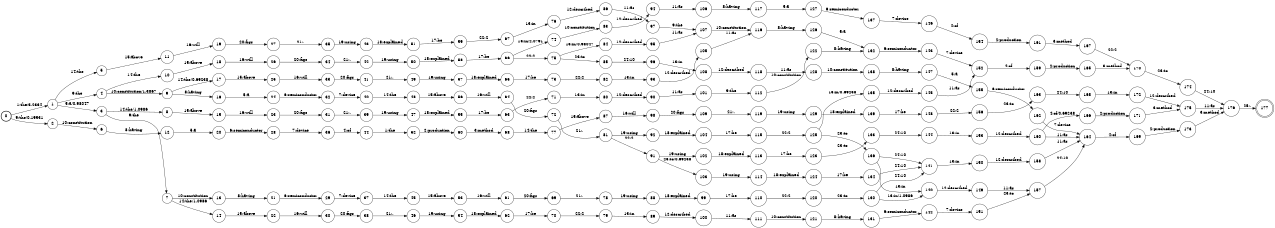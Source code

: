 digraph FST {
rankdir = LR;
size = "8.5,11";
label = "";
center = 1;
orientation = Portrait;
ranksep = "0.4";
nodesep = "0.25";
0 [label = "0", shape = circle, style = bold, fontsize = 14]
	0 -> 1 [label = "1:the/3.2334", fontsize = 14];
	0 -> 2 [label = "9:the/0.19531", fontsize = 14];
1 [label = "1", shape = circle, style = solid, fontsize = 14]
	1 -> 4 [label = "9:the", fontsize = 14];
	1 -> 5 [label = "14:the", fontsize = 14];
	1 -> 3 [label = "5:a/0.98047", fontsize = 14];
2 [label = "2", shape = circle, style = solid, fontsize = 14]
	2 -> 6 [label = "10:constitution", fontsize = 14];
3 [label = "3", shape = circle, style = solid, fontsize = 14]
	3 -> 7 [label = "9:the", fontsize = 14];
	3 -> 8 [label = "14:the/1.0986", fontsize = 14];
4 [label = "4", shape = circle, style = solid, fontsize = 14]
	4 -> 10 [label = "14:the", fontsize = 14];
	4 -> 9 [label = "10:constitution/1.3867", fontsize = 14];
5 [label = "5", shape = circle, style = solid, fontsize = 14]
	5 -> 11 [label = "15:above", fontsize = 14];
6 [label = "6", shape = circle, style = solid, fontsize = 14]
	6 -> 12 [label = "8:having", fontsize = 14];
7 [label = "7", shape = circle, style = solid, fontsize = 14]
	7 -> 14 [label = "14:the/1.0986", fontsize = 14];
	7 -> 13 [label = "10:constitution", fontsize = 14];
8 [label = "8", shape = circle, style = solid, fontsize = 14]
	8 -> 15 [label = "15:above", fontsize = 14];
9 [label = "9", shape = circle, style = solid, fontsize = 14]
	9 -> 17 [label = "14:the/0.69238", fontsize = 14];
	9 -> 16 [label = "8:having", fontsize = 14];
10 [label = "10", shape = circle, style = solid, fontsize = 14]
	10 -> 18 [label = "15:above", fontsize = 14];
11 [label = "11", shape = circle, style = solid, fontsize = 14]
	11 -> 19 [label = "16:will", fontsize = 14];
12 [label = "12", shape = circle, style = solid, fontsize = 14]
	12 -> 20 [label = "5:a", fontsize = 14];
13 [label = "13", shape = circle, style = solid, fontsize = 14]
	13 -> 21 [label = "8:having", fontsize = 14];
14 [label = "14", shape = circle, style = solid, fontsize = 14]
	14 -> 22 [label = "15:above", fontsize = 14];
15 [label = "15", shape = circle, style = solid, fontsize = 14]
	15 -> 23 [label = "16:will", fontsize = 14];
16 [label = "16", shape = circle, style = solid, fontsize = 14]
	16 -> 24 [label = "5:a", fontsize = 14];
17 [label = "17", shape = circle, style = solid, fontsize = 14]
	17 -> 25 [label = "15:above", fontsize = 14];
18 [label = "18", shape = circle, style = solid, fontsize = 14]
	18 -> 26 [label = "16:will", fontsize = 14];
19 [label = "19", shape = circle, style = solid, fontsize = 14]
	19 -> 27 [label = "20:figs", fontsize = 14];
20 [label = "20", shape = circle, style = solid, fontsize = 14]
	20 -> 28 [label = "6:semiconductor", fontsize = 14];
21 [label = "21", shape = circle, style = solid, fontsize = 14]
	21 -> 29 [label = "6:semiconductor", fontsize = 14];
22 [label = "22", shape = circle, style = solid, fontsize = 14]
	22 -> 30 [label = "16:will", fontsize = 14];
23 [label = "23", shape = circle, style = solid, fontsize = 14]
	23 -> 31 [label = "20:figs", fontsize = 14];
24 [label = "24", shape = circle, style = solid, fontsize = 14]
	24 -> 32 [label = "6:semiconductor", fontsize = 14];
25 [label = "25", shape = circle, style = solid, fontsize = 14]
	25 -> 33 [label = "16:will", fontsize = 14];
26 [label = "26", shape = circle, style = solid, fontsize = 14]
	26 -> 34 [label = "20:figs", fontsize = 14];
27 [label = "27", shape = circle, style = solid, fontsize = 14]
	27 -> 35 [label = "21:.", fontsize = 14];
28 [label = "28", shape = circle, style = solid, fontsize = 14]
	28 -> 36 [label = "7:device", fontsize = 14];
29 [label = "29", shape = circle, style = solid, fontsize = 14]
	29 -> 37 [label = "7:device", fontsize = 14];
30 [label = "30", shape = circle, style = solid, fontsize = 14]
	30 -> 38 [label = "20:figs", fontsize = 14];
31 [label = "31", shape = circle, style = solid, fontsize = 14]
	31 -> 39 [label = "21:.", fontsize = 14];
32 [label = "32", shape = circle, style = solid, fontsize = 14]
	32 -> 40 [label = "7:device", fontsize = 14];
33 [label = "33", shape = circle, style = solid, fontsize = 14]
	33 -> 41 [label = "20:figs", fontsize = 14];
34 [label = "34", shape = circle, style = solid, fontsize = 14]
	34 -> 42 [label = "21:.", fontsize = 14];
35 [label = "35", shape = circle, style = solid, fontsize = 14]
	35 -> 43 [label = "19:using", fontsize = 14];
36 [label = "36", shape = circle, style = solid, fontsize = 14]
	36 -> 44 [label = "4:of", fontsize = 14];
37 [label = "37", shape = circle, style = solid, fontsize = 14]
	37 -> 45 [label = "14:the", fontsize = 14];
38 [label = "38", shape = circle, style = solid, fontsize = 14]
	38 -> 46 [label = "21:.", fontsize = 14];
39 [label = "39", shape = circle, style = solid, fontsize = 14]
	39 -> 47 [label = "19:using", fontsize = 14];
40 [label = "40", shape = circle, style = solid, fontsize = 14]
	40 -> 48 [label = "14:the", fontsize = 14];
41 [label = "41", shape = circle, style = solid, fontsize = 14]
	41 -> 49 [label = "21:.", fontsize = 14];
42 [label = "42", shape = circle, style = solid, fontsize = 14]
	42 -> 50 [label = "19:using", fontsize = 14];
43 [label = "43", shape = circle, style = solid, fontsize = 14]
	43 -> 51 [label = "18:explained", fontsize = 14];
44 [label = "44", shape = circle, style = solid, fontsize = 14]
	44 -> 52 [label = "1:the", fontsize = 14];
45 [label = "45", shape = circle, style = solid, fontsize = 14]
	45 -> 53 [label = "15:above", fontsize = 14];
46 [label = "46", shape = circle, style = solid, fontsize = 14]
	46 -> 54 [label = "19:using", fontsize = 14];
47 [label = "47", shape = circle, style = solid, fontsize = 14]
	47 -> 55 [label = "18:explained", fontsize = 14];
48 [label = "48", shape = circle, style = solid, fontsize = 14]
	48 -> 56 [label = "15:above", fontsize = 14];
49 [label = "49", shape = circle, style = solid, fontsize = 14]
	49 -> 57 [label = "19:using", fontsize = 14];
50 [label = "50", shape = circle, style = solid, fontsize = 14]
	50 -> 58 [label = "18:explained", fontsize = 14];
51 [label = "51", shape = circle, style = solid, fontsize = 14]
	51 -> 59 [label = "17:be", fontsize = 14];
52 [label = "52", shape = circle, style = solid, fontsize = 14]
	52 -> 60 [label = "2:production", fontsize = 14];
53 [label = "53", shape = circle, style = solid, fontsize = 14]
	53 -> 61 [label = "16:will", fontsize = 14];
54 [label = "54", shape = circle, style = solid, fontsize = 14]
	54 -> 62 [label = "18:explained", fontsize = 14];
55 [label = "55", shape = circle, style = solid, fontsize = 14]
	55 -> 63 [label = "17:be", fontsize = 14];
56 [label = "56", shape = circle, style = solid, fontsize = 14]
	56 -> 64 [label = "16:will", fontsize = 14];
57 [label = "57", shape = circle, style = solid, fontsize = 14]
	57 -> 65 [label = "18:explained", fontsize = 14];
58 [label = "58", shape = circle, style = solid, fontsize = 14]
	58 -> 66 [label = "17:be", fontsize = 14];
59 [label = "59", shape = circle, style = solid, fontsize = 14]
	59 -> 67 [label = "22:2", fontsize = 14];
60 [label = "60", shape = circle, style = solid, fontsize = 14]
	60 -> 68 [label = "3:method", fontsize = 14];
61 [label = "61", shape = circle, style = solid, fontsize = 14]
	61 -> 69 [label = "20:figs", fontsize = 14];
62 [label = "62", shape = circle, style = solid, fontsize = 14]
	62 -> 70 [label = "17:be", fontsize = 14];
63 [label = "63", shape = circle, style = solid, fontsize = 14]
	63 -> 71 [label = "22:2", fontsize = 14];
64 [label = "64", shape = circle, style = solid, fontsize = 14]
	64 -> 72 [label = "20:figs", fontsize = 14];
65 [label = "65", shape = circle, style = solid, fontsize = 14]
	65 -> 73 [label = "17:be", fontsize = 14];
66 [label = "66", shape = circle, style = solid, fontsize = 14]
	66 -> 74 [label = "13:in/2.0791", fontsize = 14];
	66 -> 75 [label = "22:2", fontsize = 14];
67 [label = "67", shape = circle, style = solid, fontsize = 14]
	67 -> 76 [label = "13:in", fontsize = 14];
68 [label = "68", shape = circle, style = solid, fontsize = 14]
	68 -> 77 [label = "14:the", fontsize = 14];
69 [label = "69", shape = circle, style = solid, fontsize = 14]
	69 -> 78 [label = "21:.", fontsize = 14];
70 [label = "70", shape = circle, style = solid, fontsize = 14]
	70 -> 79 [label = "22:2", fontsize = 14];
71 [label = "71", shape = circle, style = solid, fontsize = 14]
	71 -> 80 [label = "13:in", fontsize = 14];
72 [label = "72", shape = circle, style = solid, fontsize = 14]
	72 -> 81 [label = "21:.", fontsize = 14];
73 [label = "73", shape = circle, style = solid, fontsize = 14]
	73 -> 82 [label = "22:2", fontsize = 14];
74 [label = "74", shape = circle, style = solid, fontsize = 14]
	74 -> 83 [label = "10:constitution", fontsize = 14];
75 [label = "75", shape = circle, style = solid, fontsize = 14]
	75 -> 84 [label = "13:in/0.98047", fontsize = 14];
	75 -> 85 [label = "23:to", fontsize = 14];
76 [label = "76", shape = circle, style = solid, fontsize = 14]
	76 -> 86 [label = "12:described", fontsize = 14];
77 [label = "77", shape = circle, style = solid, fontsize = 14]
	77 -> 87 [label = "15:above", fontsize = 14];
78 [label = "78", shape = circle, style = solid, fontsize = 14]
	78 -> 88 [label = "19:using", fontsize = 14];
79 [label = "79", shape = circle, style = solid, fontsize = 14]
	79 -> 89 [label = "13:in", fontsize = 14];
80 [label = "80", shape = circle, style = solid, fontsize = 14]
	80 -> 90 [label = "12:described", fontsize = 14];
81 [label = "81", shape = circle, style = solid, fontsize = 14]
	81 -> 92 [label = "19:using", fontsize = 14];
	81 -> 91 [label = "22:2", fontsize = 14];
82 [label = "82", shape = circle, style = solid, fontsize = 14]
	82 -> 93 [label = "13:in", fontsize = 14];
83 [label = "83", shape = circle, style = solid, fontsize = 14]
	83 -> 94 [label = "12:described", fontsize = 14];
84 [label = "84", shape = circle, style = solid, fontsize = 14]
	84 -> 95 [label = "12:described", fontsize = 14];
85 [label = "85", shape = circle, style = solid, fontsize = 14]
	85 -> 96 [label = "24:10", fontsize = 14];
86 [label = "86", shape = circle, style = solid, fontsize = 14]
	86 -> 97 [label = "11:as", fontsize = 14];
87 [label = "87", shape = circle, style = solid, fontsize = 14]
	87 -> 98 [label = "16:will", fontsize = 14];
88 [label = "88", shape = circle, style = solid, fontsize = 14]
	88 -> 99 [label = "18:explained", fontsize = 14];
89 [label = "89", shape = circle, style = solid, fontsize = 14]
	89 -> 100 [label = "12:described", fontsize = 14];
90 [label = "90", shape = circle, style = solid, fontsize = 14]
	90 -> 101 [label = "11:as", fontsize = 14];
91 [label = "91", shape = circle, style = solid, fontsize = 14]
	91 -> 102 [label = "19:using", fontsize = 14];
	91 -> 103 [label = "23:to/0.69238", fontsize = 14];
92 [label = "92", shape = circle, style = solid, fontsize = 14]
	92 -> 104 [label = "18:explained", fontsize = 14];
93 [label = "93", shape = circle, style = solid, fontsize = 14]
	93 -> 105 [label = "12:described", fontsize = 14];
94 [label = "94", shape = circle, style = solid, fontsize = 14]
	94 -> 106 [label = "11:as", fontsize = 14];
95 [label = "95", shape = circle, style = solid, fontsize = 14]
	95 -> 107 [label = "11:as", fontsize = 14];
96 [label = "96", shape = circle, style = solid, fontsize = 14]
	96 -> 108 [label = "13:in", fontsize = 14];
97 [label = "97", shape = circle, style = solid, fontsize = 14]
	97 -> 107 [label = "9:the", fontsize = 14];
98 [label = "98", shape = circle, style = solid, fontsize = 14]
	98 -> 109 [label = "20:figs", fontsize = 14];
99 [label = "99", shape = circle, style = solid, fontsize = 14]
	99 -> 110 [label = "17:be", fontsize = 14];
100 [label = "100", shape = circle, style = solid, fontsize = 14]
	100 -> 111 [label = "11:as", fontsize = 14];
101 [label = "101", shape = circle, style = solid, fontsize = 14]
	101 -> 112 [label = "9:the", fontsize = 14];
102 [label = "102", shape = circle, style = solid, fontsize = 14]
	102 -> 113 [label = "18:explained", fontsize = 14];
103 [label = "103", shape = circle, style = solid, fontsize = 14]
	103 -> 114 [label = "19:using", fontsize = 14];
104 [label = "104", shape = circle, style = solid, fontsize = 14]
	104 -> 115 [label = "17:be", fontsize = 14];
105 [label = "105", shape = circle, style = solid, fontsize = 14]
	105 -> 116 [label = "11:as", fontsize = 14];
106 [label = "106", shape = circle, style = solid, fontsize = 14]
	106 -> 117 [label = "8:having", fontsize = 14];
107 [label = "107", shape = circle, style = solid, fontsize = 14]
	107 -> 116 [label = "10:constitution", fontsize = 14];
108 [label = "108", shape = circle, style = solid, fontsize = 14]
	108 -> 118 [label = "12:described", fontsize = 14];
109 [label = "109", shape = circle, style = solid, fontsize = 14]
	109 -> 119 [label = "21:.", fontsize = 14];
110 [label = "110", shape = circle, style = solid, fontsize = 14]
	110 -> 120 [label = "22:2", fontsize = 14];
111 [label = "111", shape = circle, style = solid, fontsize = 14]
	111 -> 121 [label = "10:constitution", fontsize = 14];
112 [label = "112", shape = circle, style = solid, fontsize = 14]
	112 -> 122 [label = "10:constitution", fontsize = 14];
113 [label = "113", shape = circle, style = solid, fontsize = 14]
	113 -> 123 [label = "17:be", fontsize = 14];
114 [label = "114", shape = circle, style = solid, fontsize = 14]
	114 -> 124 [label = "18:explained", fontsize = 14];
115 [label = "115", shape = circle, style = solid, fontsize = 14]
	115 -> 125 [label = "22:2", fontsize = 14];
116 [label = "116", shape = circle, style = solid, fontsize = 14]
	116 -> 126 [label = "8:having", fontsize = 14];
117 [label = "117", shape = circle, style = solid, fontsize = 14]
	117 -> 127 [label = "5:a", fontsize = 14];
118 [label = "118", shape = circle, style = solid, fontsize = 14]
	118 -> 128 [label = "11:as", fontsize = 14];
119 [label = "119", shape = circle, style = solid, fontsize = 14]
	119 -> 129 [label = "19:using", fontsize = 14];
120 [label = "120", shape = circle, style = solid, fontsize = 14]
	120 -> 130 [label = "23:to", fontsize = 14];
121 [label = "121", shape = circle, style = solid, fontsize = 14]
	121 -> 131 [label = "8:having", fontsize = 14];
122 [label = "122", shape = circle, style = solid, fontsize = 14]
	122 -> 132 [label = "8:having", fontsize = 14];
123 [label = "123", shape = circle, style = solid, fontsize = 14]
	123 -> 133 [label = "23:to", fontsize = 14];
124 [label = "124", shape = circle, style = solid, fontsize = 14]
	124 -> 134 [label = "17:be", fontsize = 14];
125 [label = "125", shape = circle, style = solid, fontsize = 14]
	125 -> 135 [label = "13:in/0.69238", fontsize = 14];
	125 -> 136 [label = "23:to", fontsize = 14];
126 [label = "126", shape = circle, style = solid, fontsize = 14]
	126 -> 132 [label = "5:a", fontsize = 14];
127 [label = "127", shape = circle, style = solid, fontsize = 14]
	127 -> 137 [label = "6:semiconductor", fontsize = 14];
128 [label = "128", shape = circle, style = solid, fontsize = 14]
	128 -> 138 [label = "10:constitution", fontsize = 14];
129 [label = "129", shape = circle, style = solid, fontsize = 14]
	129 -> 139 [label = "18:explained", fontsize = 14];
130 [label = "130", shape = circle, style = solid, fontsize = 14]
	130 -> 140 [label = "13:in/1.0986", fontsize = 14];
	130 -> 141 [label = "24:10", fontsize = 14];
131 [label = "131", shape = circle, style = solid, fontsize = 14]
	131 -> 142 [label = "6:semiconductor", fontsize = 14];
132 [label = "132", shape = circle, style = solid, fontsize = 14]
	132 -> 143 [label = "6:semiconductor", fontsize = 14];
133 [label = "133", shape = circle, style = solid, fontsize = 14]
	133 -> 144 [label = "24:10", fontsize = 14];
134 [label = "134", shape = circle, style = solid, fontsize = 14]
	134 -> 141 [label = "24:10", fontsize = 14];
135 [label = "135", shape = circle, style = solid, fontsize = 14]
	135 -> 145 [label = "12:described", fontsize = 14];
136 [label = "136", shape = circle, style = solid, fontsize = 14]
	136 -> 140 [label = "13:in", fontsize = 14];
	136 -> 141 [label = "24:10", fontsize = 14];
137 [label = "137", shape = circle, style = solid, fontsize = 14]
	137 -> 146 [label = "7:device", fontsize = 14];
138 [label = "138", shape = circle, style = solid, fontsize = 14]
	138 -> 147 [label = "8:having", fontsize = 14];
139 [label = "139", shape = circle, style = solid, fontsize = 14]
	139 -> 148 [label = "17:be", fontsize = 14];
140 [label = "140", shape = circle, style = solid, fontsize = 14]
	140 -> 149 [label = "12:described", fontsize = 14];
141 [label = "141", shape = circle, style = solid, fontsize = 14]
	141 -> 150 [label = "13:in", fontsize = 14];
142 [label = "142", shape = circle, style = solid, fontsize = 14]
	142 -> 151 [label = "7:device", fontsize = 14];
143 [label = "143", shape = circle, style = solid, fontsize = 14]
	143 -> 152 [label = "7:device", fontsize = 14];
144 [label = "144", shape = circle, style = solid, fontsize = 14]
	144 -> 153 [label = "13:in", fontsize = 14];
145 [label = "145", shape = circle, style = solid, fontsize = 14]
	145 -> 152 [label = "11:as", fontsize = 14];
146 [label = "146", shape = circle, style = solid, fontsize = 14]
	146 -> 154 [label = "4:of", fontsize = 14];
147 [label = "147", shape = circle, style = solid, fontsize = 14]
	147 -> 155 [label = "5:a", fontsize = 14];
148 [label = "148", shape = circle, style = solid, fontsize = 14]
	148 -> 156 [label = "22:2", fontsize = 14];
149 [label = "149", shape = circle, style = solid, fontsize = 14]
	149 -> 157 [label = "11:as", fontsize = 14];
150 [label = "150", shape = circle, style = solid, fontsize = 14]
	150 -> 158 [label = "12:described", fontsize = 14];
151 [label = "151", shape = circle, style = solid, fontsize = 14]
	151 -> 157 [label = "23:to", fontsize = 14];
152 [label = "152", shape = circle, style = solid, fontsize = 14]
	152 -> 159 [label = "4:of", fontsize = 14];
153 [label = "153", shape = circle, style = solid, fontsize = 14]
	153 -> 160 [label = "12:described", fontsize = 14];
154 [label = "154", shape = circle, style = solid, fontsize = 14]
	154 -> 161 [label = "2:production", fontsize = 14];
155 [label = "155", shape = circle, style = solid, fontsize = 14]
	155 -> 162 [label = "6:semiconductor", fontsize = 14];
156 [label = "156", shape = circle, style = solid, fontsize = 14]
	156 -> 163 [label = "23:to", fontsize = 14];
157 [label = "157", shape = circle, style = solid, fontsize = 14]
	157 -> 164 [label = "24:10", fontsize = 14];
158 [label = "158", shape = circle, style = solid, fontsize = 14]
	158 -> 164 [label = "11:as", fontsize = 14];
159 [label = "159", shape = circle, style = solid, fontsize = 14]
	159 -> 165 [label = "2:production", fontsize = 14];
160 [label = "160", shape = circle, style = solid, fontsize = 14]
	160 -> 166 [label = "4:of/0.69238", fontsize = 14];
	160 -> 164 [label = "11:as", fontsize = 14];
161 [label = "161", shape = circle, style = solid, fontsize = 14]
	161 -> 167 [label = "3:method", fontsize = 14];
162 [label = "162", shape = circle, style = solid, fontsize = 14]
	162 -> 164 [label = "7:device", fontsize = 14];
163 [label = "163", shape = circle, style = solid, fontsize = 14]
	163 -> 168 [label = "24:10", fontsize = 14];
164 [label = "164", shape = circle, style = solid, fontsize = 14]
	164 -> 169 [label = "4:of", fontsize = 14];
165 [label = "165", shape = circle, style = solid, fontsize = 14]
	165 -> 170 [label = "3:method", fontsize = 14];
166 [label = "166", shape = circle, style = solid, fontsize = 14]
	166 -> 171 [label = "2:production", fontsize = 14];
167 [label = "167", shape = circle, style = solid, fontsize = 14]
	167 -> 170 [label = "22:2", fontsize = 14];
168 [label = "168", shape = circle, style = solid, fontsize = 14]
	168 -> 172 [label = "13:in", fontsize = 14];
169 [label = "169", shape = circle, style = solid, fontsize = 14]
	169 -> 173 [label = "2:production", fontsize = 14];
170 [label = "170", shape = circle, style = solid, fontsize = 14]
	170 -> 174 [label = "23:to", fontsize = 14];
171 [label = "171", shape = circle, style = solid, fontsize = 14]
	171 -> 175 [label = "3:method", fontsize = 14];
172 [label = "172", shape = circle, style = solid, fontsize = 14]
	172 -> 175 [label = "12:described", fontsize = 14];
173 [label = "173", shape = circle, style = solid, fontsize = 14]
	173 -> 176 [label = "3:method", fontsize = 14];
174 [label = "174", shape = circle, style = solid, fontsize = 14]
	174 -> 176 [label = "24:10", fontsize = 14];
175 [label = "175", shape = circle, style = solid, fontsize = 14]
	175 -> 176 [label = "11:as", fontsize = 14];
176 [label = "176", shape = circle, style = solid, fontsize = 14]
	176 -> 177 [label = "25:.", fontsize = 14];
177 [label = "177", shape = doublecircle, style = solid, fontsize = 14]
}

